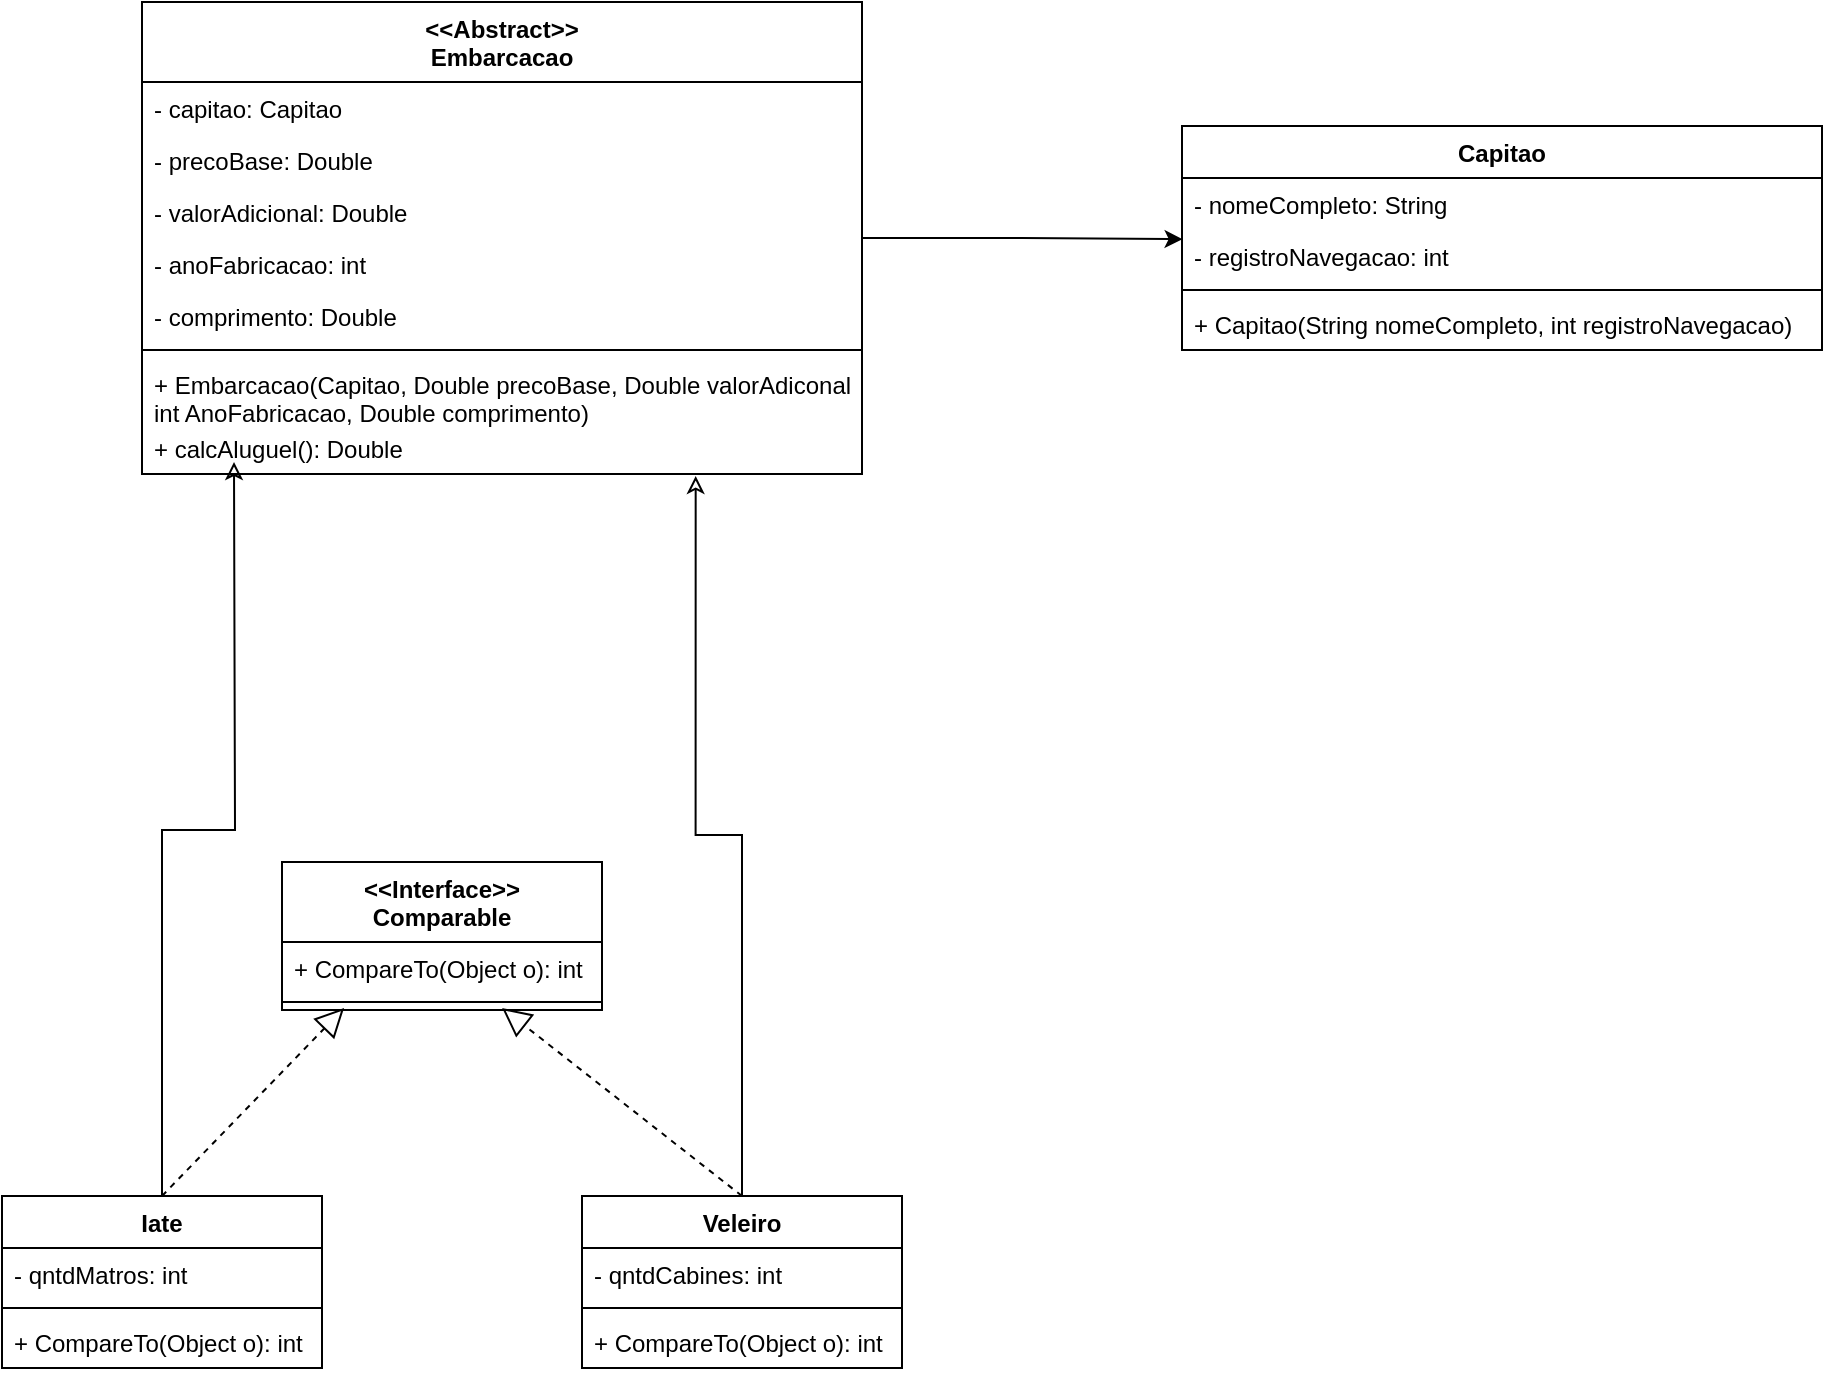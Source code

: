 <mxfile version="15.1.4" type="github">
  <diagram id="K_CndqEZs2XUCE6XKT8w" name="Page-1">
    <mxGraphModel dx="1187" dy="602" grid="1" gridSize="10" guides="1" tooltips="1" connect="1" arrows="1" fold="1" page="1" pageScale="1" pageWidth="827" pageHeight="1169" math="0" shadow="0">
      <root>
        <mxCell id="0" />
        <mxCell id="1" parent="0" />
        <mxCell id="8quAK7PrHVSTTUExcC-_-35" style="edgeStyle=orthogonalEdgeStyle;rounded=0;orthogonalLoop=1;jettySize=auto;html=1;entryX=0.001;entryY=0.176;entryDx=0;entryDy=0;entryPerimeter=0;" edge="1" parent="1" source="8quAK7PrHVSTTUExcC-_-1" target="8quAK7PrHVSTTUExcC-_-21">
          <mxGeometry relative="1" as="geometry" />
        </mxCell>
        <mxCell id="8quAK7PrHVSTTUExcC-_-1" value="&lt;&lt;Abstract&gt;&gt;&#xa;Embarcacao" style="swimlane;fontStyle=1;align=center;verticalAlign=top;childLayout=stackLayout;horizontal=1;startSize=40;horizontalStack=0;resizeParent=1;resizeParentMax=0;resizeLast=0;collapsible=1;marginBottom=0;" vertex="1" parent="1">
          <mxGeometry x="160" y="60" width="360" height="236" as="geometry" />
        </mxCell>
        <mxCell id="8quAK7PrHVSTTUExcC-_-2" value="- capitao: Capitao" style="text;strokeColor=none;fillColor=none;align=left;verticalAlign=top;spacingLeft=4;spacingRight=4;overflow=hidden;rotatable=0;points=[[0,0.5],[1,0.5]];portConstraint=eastwest;" vertex="1" parent="8quAK7PrHVSTTUExcC-_-1">
          <mxGeometry y="40" width="360" height="26" as="geometry" />
        </mxCell>
        <mxCell id="8quAK7PrHVSTTUExcC-_-17" value="- precoBase: Double" style="text;strokeColor=none;fillColor=none;align=left;verticalAlign=top;spacingLeft=4;spacingRight=4;overflow=hidden;rotatable=0;points=[[0,0.5],[1,0.5]];portConstraint=eastwest;" vertex="1" parent="8quAK7PrHVSTTUExcC-_-1">
          <mxGeometry y="66" width="360" height="26" as="geometry" />
        </mxCell>
        <mxCell id="8quAK7PrHVSTTUExcC-_-18" value="- valorAdicional: Double" style="text;strokeColor=none;fillColor=none;align=left;verticalAlign=top;spacingLeft=4;spacingRight=4;overflow=hidden;rotatable=0;points=[[0,0.5],[1,0.5]];portConstraint=eastwest;" vertex="1" parent="8quAK7PrHVSTTUExcC-_-1">
          <mxGeometry y="92" width="360" height="26" as="geometry" />
        </mxCell>
        <mxCell id="8quAK7PrHVSTTUExcC-_-19" value="- anoFabricacao: int" style="text;strokeColor=none;fillColor=none;align=left;verticalAlign=top;spacingLeft=4;spacingRight=4;overflow=hidden;rotatable=0;points=[[0,0.5],[1,0.5]];portConstraint=eastwest;" vertex="1" parent="8quAK7PrHVSTTUExcC-_-1">
          <mxGeometry y="118" width="360" height="26" as="geometry" />
        </mxCell>
        <mxCell id="8quAK7PrHVSTTUExcC-_-20" value="- comprimento: Double" style="text;strokeColor=none;fillColor=none;align=left;verticalAlign=top;spacingLeft=4;spacingRight=4;overflow=hidden;rotatable=0;points=[[0,0.5],[1,0.5]];portConstraint=eastwest;" vertex="1" parent="8quAK7PrHVSTTUExcC-_-1">
          <mxGeometry y="144" width="360" height="26" as="geometry" />
        </mxCell>
        <mxCell id="8quAK7PrHVSTTUExcC-_-3" value="" style="line;strokeWidth=1;fillColor=none;align=left;verticalAlign=middle;spacingTop=-1;spacingLeft=3;spacingRight=3;rotatable=0;labelPosition=right;points=[];portConstraint=eastwest;" vertex="1" parent="8quAK7PrHVSTTUExcC-_-1">
          <mxGeometry y="170" width="360" height="8" as="geometry" />
        </mxCell>
        <mxCell id="8quAK7PrHVSTTUExcC-_-4" value="+ Embarcacao(Capitao, Double precoBase, Double valorAdiconal, &#xa;int AnoFabricacao, Double comprimento)" style="text;strokeColor=none;fillColor=none;align=left;verticalAlign=top;spacingLeft=4;spacingRight=4;overflow=hidden;rotatable=0;points=[[0,0.5],[1,0.5]];portConstraint=eastwest;" vertex="1" parent="8quAK7PrHVSTTUExcC-_-1">
          <mxGeometry y="178" width="360" height="32" as="geometry" />
        </mxCell>
        <mxCell id="8quAK7PrHVSTTUExcC-_-36" value="+ calcAluguel(): Double" style="text;strokeColor=none;fillColor=none;align=left;verticalAlign=top;spacingLeft=4;spacingRight=4;overflow=hidden;rotatable=0;points=[[0,0.5],[1,0.5]];portConstraint=eastwest;" vertex="1" parent="8quAK7PrHVSTTUExcC-_-1">
          <mxGeometry y="210" width="360" height="26" as="geometry" />
        </mxCell>
        <mxCell id="8quAK7PrHVSTTUExcC-_-32" style="edgeStyle=orthogonalEdgeStyle;rounded=0;orthogonalLoop=1;jettySize=auto;html=1;endArrow=classic;endFill=0;" edge="1" parent="1" source="8quAK7PrHVSTTUExcC-_-5">
          <mxGeometry relative="1" as="geometry">
            <mxPoint x="206" y="290" as="targetPoint" />
          </mxGeometry>
        </mxCell>
        <mxCell id="8quAK7PrHVSTTUExcC-_-5" value="Iate" style="swimlane;fontStyle=1;align=center;verticalAlign=top;childLayout=stackLayout;horizontal=1;startSize=26;horizontalStack=0;resizeParent=1;resizeParentMax=0;resizeLast=0;collapsible=1;marginBottom=0;" vertex="1" parent="1">
          <mxGeometry x="90" y="657" width="160" height="86" as="geometry" />
        </mxCell>
        <mxCell id="8quAK7PrHVSTTUExcC-_-6" value="- qntdMatros: int" style="text;strokeColor=none;fillColor=none;align=left;verticalAlign=top;spacingLeft=4;spacingRight=4;overflow=hidden;rotatable=0;points=[[0,0.5],[1,0.5]];portConstraint=eastwest;" vertex="1" parent="8quAK7PrHVSTTUExcC-_-5">
          <mxGeometry y="26" width="160" height="26" as="geometry" />
        </mxCell>
        <mxCell id="8quAK7PrHVSTTUExcC-_-7" value="" style="line;strokeWidth=1;fillColor=none;align=left;verticalAlign=middle;spacingTop=-1;spacingLeft=3;spacingRight=3;rotatable=0;labelPosition=right;points=[];portConstraint=eastwest;" vertex="1" parent="8quAK7PrHVSTTUExcC-_-5">
          <mxGeometry y="52" width="160" height="8" as="geometry" />
        </mxCell>
        <mxCell id="8quAK7PrHVSTTUExcC-_-8" value="+ CompareTo(Object o): int" style="text;strokeColor=none;fillColor=none;align=left;verticalAlign=top;spacingLeft=4;spacingRight=4;overflow=hidden;rotatable=0;points=[[0,0.5],[1,0.5]];portConstraint=eastwest;" vertex="1" parent="8quAK7PrHVSTTUExcC-_-5">
          <mxGeometry y="60" width="160" height="26" as="geometry" />
        </mxCell>
        <mxCell id="8quAK7PrHVSTTUExcC-_-34" style="edgeStyle=orthogonalEdgeStyle;rounded=0;orthogonalLoop=1;jettySize=auto;html=1;endArrow=classic;endFill=0;entryX=0.769;entryY=1.038;entryDx=0;entryDy=0;entryPerimeter=0;" edge="1" parent="1" source="8quAK7PrHVSTTUExcC-_-9" target="8quAK7PrHVSTTUExcC-_-36">
          <mxGeometry relative="1" as="geometry">
            <mxPoint x="305" y="290" as="targetPoint" />
          </mxGeometry>
        </mxCell>
        <mxCell id="8quAK7PrHVSTTUExcC-_-9" value="Veleiro" style="swimlane;fontStyle=1;align=center;verticalAlign=top;childLayout=stackLayout;horizontal=1;startSize=26;horizontalStack=0;resizeParent=1;resizeParentMax=0;resizeLast=0;collapsible=1;marginBottom=0;" vertex="1" parent="1">
          <mxGeometry x="380" y="657" width="160" height="86" as="geometry" />
        </mxCell>
        <mxCell id="8quAK7PrHVSTTUExcC-_-10" value="- qntdCabines: int" style="text;strokeColor=none;fillColor=none;align=left;verticalAlign=top;spacingLeft=4;spacingRight=4;overflow=hidden;rotatable=0;points=[[0,0.5],[1,0.5]];portConstraint=eastwest;" vertex="1" parent="8quAK7PrHVSTTUExcC-_-9">
          <mxGeometry y="26" width="160" height="26" as="geometry" />
        </mxCell>
        <mxCell id="8quAK7PrHVSTTUExcC-_-11" value="" style="line;strokeWidth=1;fillColor=none;align=left;verticalAlign=middle;spacingTop=-1;spacingLeft=3;spacingRight=3;rotatable=0;labelPosition=right;points=[];portConstraint=eastwest;" vertex="1" parent="8quAK7PrHVSTTUExcC-_-9">
          <mxGeometry y="52" width="160" height="8" as="geometry" />
        </mxCell>
        <mxCell id="8quAK7PrHVSTTUExcC-_-12" value="+ CompareTo(Object o): int" style="text;strokeColor=none;fillColor=none;align=left;verticalAlign=top;spacingLeft=4;spacingRight=4;overflow=hidden;rotatable=0;points=[[0,0.5],[1,0.5]];portConstraint=eastwest;" vertex="1" parent="8quAK7PrHVSTTUExcC-_-9">
          <mxGeometry y="60" width="160" height="26" as="geometry" />
        </mxCell>
        <mxCell id="8quAK7PrHVSTTUExcC-_-13" value="Capitao" style="swimlane;fontStyle=1;align=center;verticalAlign=top;childLayout=stackLayout;horizontal=1;startSize=26;horizontalStack=0;resizeParent=1;resizeParentMax=0;resizeLast=0;collapsible=1;marginBottom=0;" vertex="1" parent="1">
          <mxGeometry x="680" y="122" width="320" height="112" as="geometry" />
        </mxCell>
        <mxCell id="8quAK7PrHVSTTUExcC-_-14" value="- nomeCompleto: String" style="text;strokeColor=none;fillColor=none;align=left;verticalAlign=top;spacingLeft=4;spacingRight=4;overflow=hidden;rotatable=0;points=[[0,0.5],[1,0.5]];portConstraint=eastwest;" vertex="1" parent="8quAK7PrHVSTTUExcC-_-13">
          <mxGeometry y="26" width="320" height="26" as="geometry" />
        </mxCell>
        <mxCell id="8quAK7PrHVSTTUExcC-_-21" value="- registroNavegacao: int" style="text;strokeColor=none;fillColor=none;align=left;verticalAlign=top;spacingLeft=4;spacingRight=4;overflow=hidden;rotatable=0;points=[[0,0.5],[1,0.5]];portConstraint=eastwest;" vertex="1" parent="8quAK7PrHVSTTUExcC-_-13">
          <mxGeometry y="52" width="320" height="26" as="geometry" />
        </mxCell>
        <mxCell id="8quAK7PrHVSTTUExcC-_-15" value="" style="line;strokeWidth=1;fillColor=none;align=left;verticalAlign=middle;spacingTop=-1;spacingLeft=3;spacingRight=3;rotatable=0;labelPosition=right;points=[];portConstraint=eastwest;" vertex="1" parent="8quAK7PrHVSTTUExcC-_-13">
          <mxGeometry y="78" width="320" height="8" as="geometry" />
        </mxCell>
        <mxCell id="8quAK7PrHVSTTUExcC-_-16" value="+ Capitao(String nomeCompleto, int registroNavegacao)" style="text;strokeColor=none;fillColor=none;align=left;verticalAlign=top;spacingLeft=4;spacingRight=4;overflow=hidden;rotatable=0;points=[[0,0.5],[1,0.5]];portConstraint=eastwest;" vertex="1" parent="8quAK7PrHVSTTUExcC-_-13">
          <mxGeometry y="86" width="320" height="26" as="geometry" />
        </mxCell>
        <mxCell id="8quAK7PrHVSTTUExcC-_-22" value="&lt;&lt;Interface&gt;&gt;&#xa;Comparable" style="swimlane;fontStyle=1;align=center;verticalAlign=top;childLayout=stackLayout;horizontal=1;startSize=40;horizontalStack=0;resizeParent=1;resizeParentMax=0;resizeLast=0;collapsible=1;marginBottom=0;" vertex="1" parent="1">
          <mxGeometry x="230" y="490" width="160" height="74" as="geometry" />
        </mxCell>
        <mxCell id="8quAK7PrHVSTTUExcC-_-23" value="+ CompareTo(Object o): int" style="text;strokeColor=none;fillColor=none;align=left;verticalAlign=top;spacingLeft=4;spacingRight=4;overflow=hidden;rotatable=0;points=[[0,0.5],[1,0.5]];portConstraint=eastwest;" vertex="1" parent="8quAK7PrHVSTTUExcC-_-22">
          <mxGeometry y="40" width="160" height="26" as="geometry" />
        </mxCell>
        <mxCell id="8quAK7PrHVSTTUExcC-_-24" value="" style="line;strokeWidth=1;fillColor=none;align=left;verticalAlign=middle;spacingTop=-1;spacingLeft=3;spacingRight=3;rotatable=0;labelPosition=right;points=[];portConstraint=eastwest;" vertex="1" parent="8quAK7PrHVSTTUExcC-_-22">
          <mxGeometry y="66" width="160" height="8" as="geometry" />
        </mxCell>
        <mxCell id="8quAK7PrHVSTTUExcC-_-30" value="" style="endArrow=block;dashed=1;endFill=0;endSize=12;html=1;exitX=0.5;exitY=0;exitDx=0;exitDy=0;entryX=0.194;entryY=0.875;entryDx=0;entryDy=0;entryPerimeter=0;" edge="1" parent="1" source="8quAK7PrHVSTTUExcC-_-5" target="8quAK7PrHVSTTUExcC-_-24">
          <mxGeometry width="160" relative="1" as="geometry">
            <mxPoint x="230" y="477" as="sourcePoint" />
            <mxPoint x="262" y="524.998" as="targetPoint" />
          </mxGeometry>
        </mxCell>
        <mxCell id="8quAK7PrHVSTTUExcC-_-31" value="" style="endArrow=block;dashed=1;endFill=0;endSize=12;html=1;exitX=0.5;exitY=0;exitDx=0;exitDy=0;entryX=0.688;entryY=0.875;entryDx=0;entryDy=0;entryPerimeter=0;" edge="1" parent="1" source="8quAK7PrHVSTTUExcC-_-9" target="8quAK7PrHVSTTUExcC-_-24">
          <mxGeometry width="160" relative="1" as="geometry">
            <mxPoint x="230" y="477" as="sourcePoint" />
            <mxPoint x="390" y="477" as="targetPoint" />
          </mxGeometry>
        </mxCell>
      </root>
    </mxGraphModel>
  </diagram>
</mxfile>
